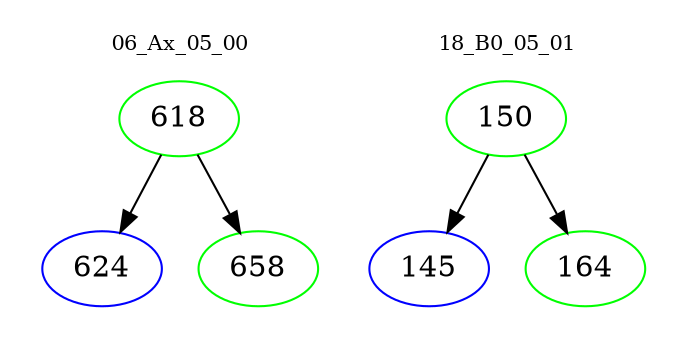 digraph{
subgraph cluster_0 {
color = white
label = "06_Ax_05_00";
fontsize=10;
T0_618 [label="618", color="green"]
T0_618 -> T0_624 [color="black"]
T0_624 [label="624", color="blue"]
T0_618 -> T0_658 [color="black"]
T0_658 [label="658", color="green"]
}
subgraph cluster_1 {
color = white
label = "18_B0_05_01";
fontsize=10;
T1_150 [label="150", color="green"]
T1_150 -> T1_145 [color="black"]
T1_145 [label="145", color="blue"]
T1_150 -> T1_164 [color="black"]
T1_164 [label="164", color="green"]
}
}
